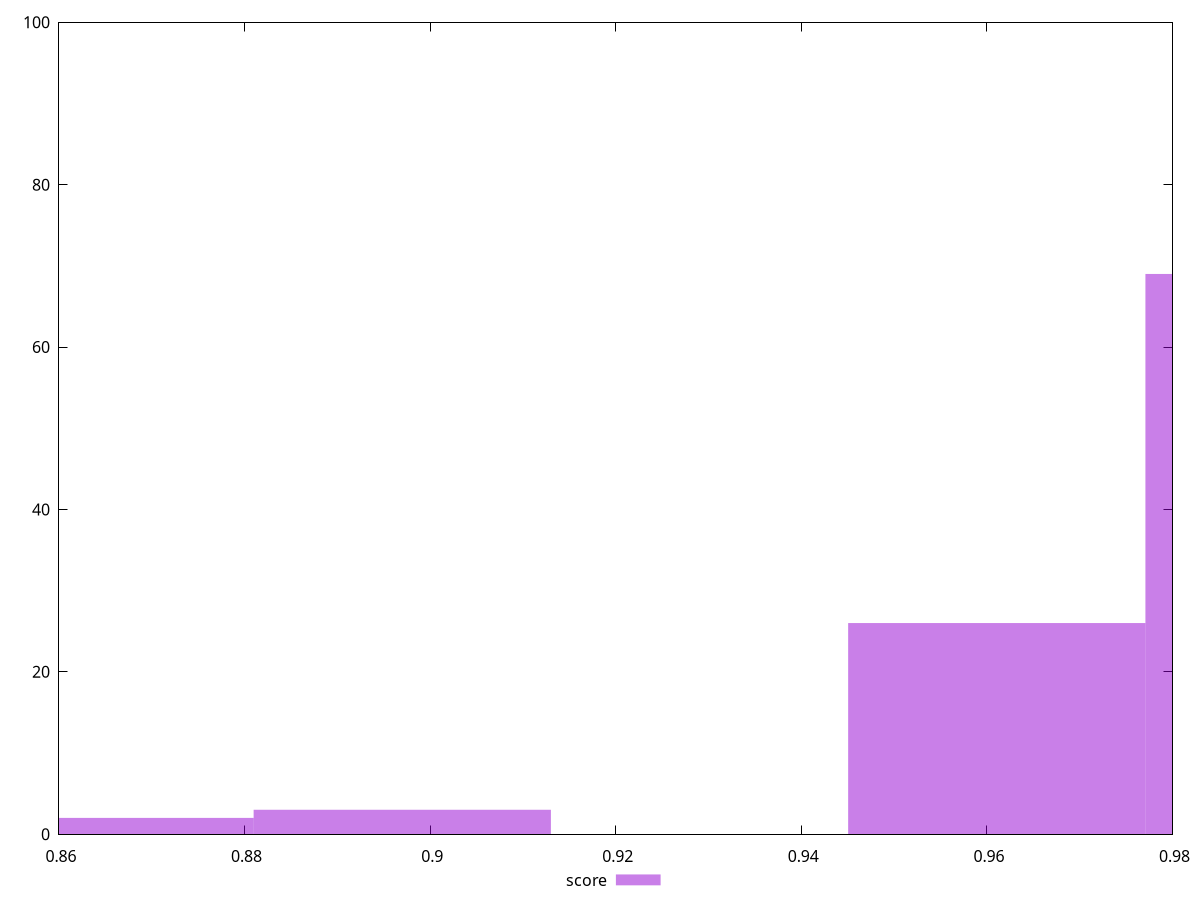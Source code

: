 reset

$score <<EOF
0.9610637073836249 26
0.9930991642964123 69
0.8969927935580498 3
0.8649573366452624 2
EOF

set key outside below
set boxwidth 0.032035456912787495
set xrange [0.86:0.98]
set yrange [0:100]
set trange [0:100]
set style fill transparent solid 0.5 noborder
set terminal svg size 640, 490 enhanced background rgb 'white'
set output "report_00018_2021-02-10T15-25-16.877Z/total-blocking-time/samples/pages/score/histogram.svg"

plot $score title "score" with boxes

reset
